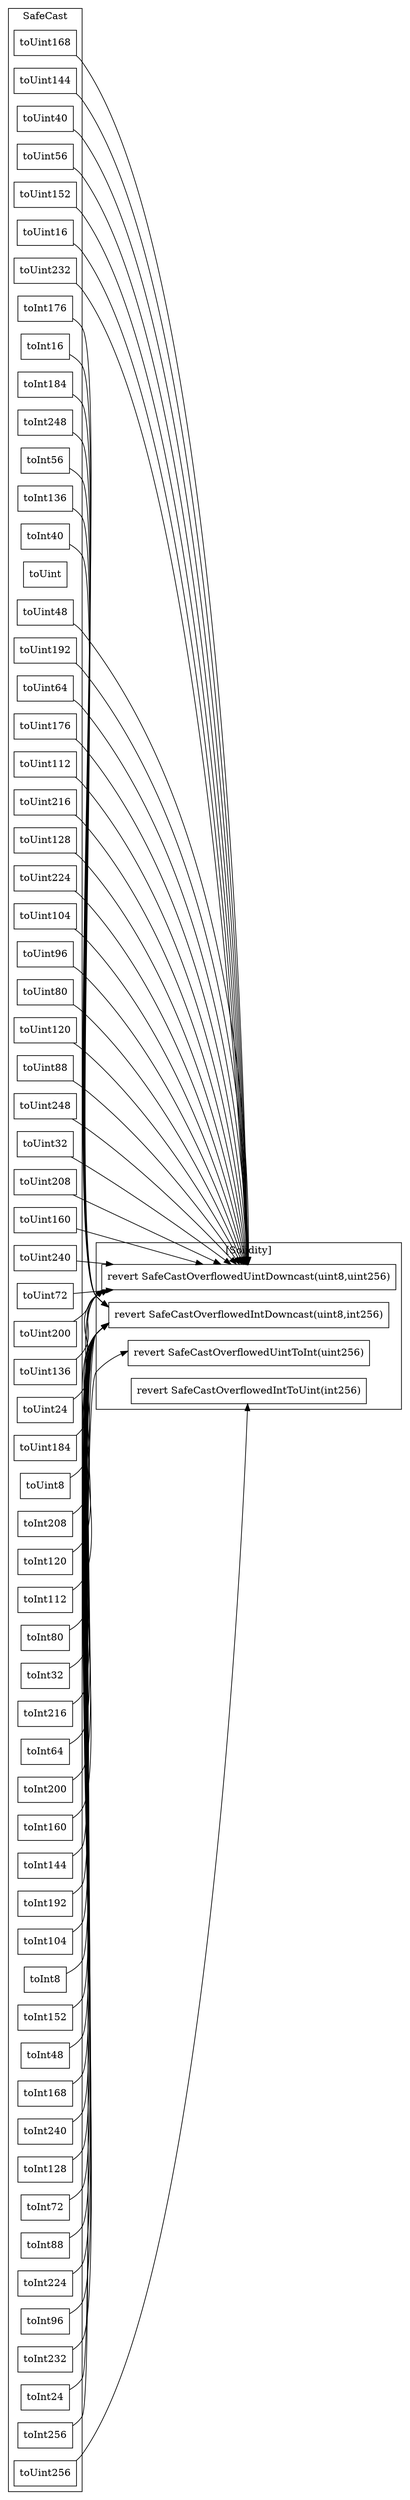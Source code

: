 strict digraph {
rankdir="LR"
node [shape=box]
subgraph cluster_4425_SafeCast {
label = "SafeCast"
"4425_toUint168" [label="toUint168"]
"4425_toUint144" [label="toUint144"]
"4425_toUint40" [label="toUint40"]
"4425_toInt176" [label="toInt176"]
"4425_toInt16" [label="toInt16"]
"4425_toUint56" [label="toUint56"]
"4425_toInt184" [label="toInt184"]
"4425_toUint152" [label="toUint152"]
"4425_toInt248" [label="toInt248"]
"4425_toUint16" [label="toUint16"]
"4425_toInt56" [label="toInt56"]
"4425_toUint232" [label="toUint232"]
"4425_toInt136" [label="toInt136"]
"4425_toInt40" [label="toInt40"]
"4425_toUint" [label="toUint"]
"4425_toUint80" [label="toUint80"]
"4425_toUint120" [label="toUint120"]
"4425_toInt192" [label="toInt192"]
"4425_toUint88" [label="toUint88"]
"4425_toInt104" [label="toInt104"]
"4425_toInt8" [label="toInt8"]
"4425_toUint248" [label="toUint248"]
"4425_toInt152" [label="toInt152"]
"4425_toUint32" [label="toUint32"]
"4425_toUint208" [label="toUint208"]
"4425_toInt48" [label="toInt48"]
"4425_toInt168" [label="toInt168"]
"4425_toInt240" [label="toInt240"]
"4425_toUint160" [label="toUint160"]
"4425_toInt128" [label="toInt128"]
"4425_toInt72" [label="toInt72"]
"4425_toInt88" [label="toInt88"]
"4425_toUint240" [label="toUint240"]
"4425_toUint72" [label="toUint72"]
"4425_toInt224" [label="toInt224"]
"4425_toUint200" [label="toUint200"]
"4425_toUint136" [label="toUint136"]
"4425_toUint24" [label="toUint24"]
"4425_toUint184" [label="toUint184"]
"4425_toUint8" [label="toUint8"]
"4425_toInt96" [label="toInt96"]
"4425_toUint48" [label="toUint48"]
"4425_toInt232" [label="toInt232"]
"4425_toUint192" [label="toUint192"]
"4425_toUint64" [label="toUint64"]
"4425_toUint176" [label="toUint176"]
"4425_toInt24" [label="toInt24"]
"4425_toUint112" [label="toUint112"]
"4425_toInt208" [label="toInt208"]
"4425_toInt120" [label="toInt120"]
"4425_toInt112" [label="toInt112"]
"4425_toUint216" [label="toUint216"]
"4425_toUint128" [label="toUint128"]
"4425_toInt80" [label="toInt80"]
"4425_toInt32" [label="toInt32"]
"4425_toInt256" [label="toInt256"]
"4425_toInt216" [label="toInt216"]
"4425_toInt64" [label="toInt64"]
"4425_toUint224" [label="toUint224"]
"4425_toInt200" [label="toInt200"]
"4425_toInt160" [label="toInt160"]
"4425_toUint104" [label="toUint104"]
"4425_toUint96" [label="toUint96"]
"4425_toInt144" [label="toInt144"]
"4425_toUint256" [label="toUint256"]
}subgraph cluster_solidity {
label = "[Solidity]"
"revert SafeCastOverflowedUintDowncast(uint8,uint256)" 
"revert SafeCastOverflowedIntDowncast(uint8,int256)" 
"revert SafeCastOverflowedIntToUint(int256)" 
"revert SafeCastOverflowedUintToInt(uint256)" 
"4425_toInt160" -> "revert SafeCastOverflowedIntDowncast(uint8,int256)"
"4425_toInt112" -> "revert SafeCastOverflowedIntDowncast(uint8,int256)"
"4425_toUint16" -> "revert SafeCastOverflowedUintDowncast(uint8,uint256)"
"4425_toInt216" -> "revert SafeCastOverflowedIntDowncast(uint8,int256)"
"4425_toInt192" -> "revert SafeCastOverflowedIntDowncast(uint8,int256)"
"4425_toUint184" -> "revert SafeCastOverflowedUintDowncast(uint8,uint256)"
"4425_toInt8" -> "revert SafeCastOverflowedIntDowncast(uint8,int256)"
"4425_toUint24" -> "revert SafeCastOverflowedUintDowncast(uint8,uint256)"
"4425_toInt144" -> "revert SafeCastOverflowedIntDowncast(uint8,int256)"
"4425_toUint72" -> "revert SafeCastOverflowedUintDowncast(uint8,uint256)"
"4425_toInt40" -> "revert SafeCastOverflowedIntDowncast(uint8,int256)"
"4425_toUint216" -> "revert SafeCastOverflowedUintDowncast(uint8,uint256)"
"4425_toUint40" -> "revert SafeCastOverflowedUintDowncast(uint8,uint256)"
"4425_toUint96" -> "revert SafeCastOverflowedUintDowncast(uint8,uint256)"
"4425_toInt128" -> "revert SafeCastOverflowedIntDowncast(uint8,int256)"
"4425_toUint32" -> "revert SafeCastOverflowedUintDowncast(uint8,uint256)"
"4425_toUint120" -> "revert SafeCastOverflowedUintDowncast(uint8,uint256)"
"4425_toUint112" -> "revert SafeCastOverflowedUintDowncast(uint8,uint256)"
"4425_toInt88" -> "revert SafeCastOverflowedIntDowncast(uint8,int256)"
"4425_toUint168" -> "revert SafeCastOverflowedUintDowncast(uint8,uint256)"
"4425_toUint144" -> "revert SafeCastOverflowedUintDowncast(uint8,uint256)"
"4425_toInt240" -> "revert SafeCastOverflowedIntDowncast(uint8,int256)"
"4425_toInt224" -> "revert SafeCastOverflowedIntDowncast(uint8,int256)"
"4425_toInt48" -> "revert SafeCastOverflowedIntDowncast(uint8,int256)"
"4425_toInt184" -> "revert SafeCastOverflowedIntDowncast(uint8,int256)"
"4425_toInt200" -> "revert SafeCastOverflowedIntDowncast(uint8,int256)"
"4425_toUint224" -> "revert SafeCastOverflowedUintDowncast(uint8,uint256)"
"4425_toUint8" -> "revert SafeCastOverflowedUintDowncast(uint8,uint256)"
"4425_toUint136" -> "revert SafeCastOverflowedUintDowncast(uint8,uint256)"
"4425_toUint88" -> "revert SafeCastOverflowedUintDowncast(uint8,uint256)"
"4425_toInt72" -> "revert SafeCastOverflowedIntDowncast(uint8,int256)"
"4425_toUint160" -> "revert SafeCastOverflowedUintDowncast(uint8,uint256)"
"4425_toUint128" -> "revert SafeCastOverflowedUintDowncast(uint8,uint256)"
"4425_toUint208" -> "revert SafeCastOverflowedUintDowncast(uint8,uint256)"
"4425_toUint104" -> "revert SafeCastOverflowedUintDowncast(uint8,uint256)"
"4425_toInt80" -> "revert SafeCastOverflowedIntDowncast(uint8,int256)"
"4425_toUint48" -> "revert SafeCastOverflowedUintDowncast(uint8,uint256)"
"4425_toInt176" -> "revert SafeCastOverflowedIntDowncast(uint8,int256)"
"4425_toInt248" -> "revert SafeCastOverflowedIntDowncast(uint8,int256)"
"4425_toInt136" -> "revert SafeCastOverflowedIntDowncast(uint8,int256)"
"4425_toInt208" -> "revert SafeCastOverflowedIntDowncast(uint8,int256)"
"4425_toInt232" -> "revert SafeCastOverflowedIntDowncast(uint8,int256)"
"4425_toUint200" -> "revert SafeCastOverflowedUintDowncast(uint8,uint256)"
"4425_toInt96" -> "revert SafeCastOverflowedIntDowncast(uint8,int256)"
"4425_toInt32" -> "revert SafeCastOverflowedIntDowncast(uint8,int256)"
"4425_toInt16" -> "revert SafeCastOverflowedIntDowncast(uint8,int256)"
"4425_toUint176" -> "revert SafeCastOverflowedUintDowncast(uint8,uint256)"
"4425_toUint80" -> "revert SafeCastOverflowedUintDowncast(uint8,uint256)"
"4425_toUint64" -> "revert SafeCastOverflowedUintDowncast(uint8,uint256)"
"4425_toInt104" -> "revert SafeCastOverflowedIntDowncast(uint8,int256)"
"4425_toInt24" -> "revert SafeCastOverflowedIntDowncast(uint8,int256)"
"4425_toInt120" -> "revert SafeCastOverflowedIntDowncast(uint8,int256)"
"4425_toInt152" -> "revert SafeCastOverflowedIntDowncast(uint8,int256)"
"4425_toInt64" -> "revert SafeCastOverflowedIntDowncast(uint8,int256)"
"4425_toInt168" -> "revert SafeCastOverflowedIntDowncast(uint8,int256)"
"4425_toUint232" -> "revert SafeCastOverflowedUintDowncast(uint8,uint256)"
"4425_toUint192" -> "revert SafeCastOverflowedUintDowncast(uint8,uint256)"
"4425_toUint56" -> "revert SafeCastOverflowedUintDowncast(uint8,uint256)"
"4425_toUint256" -> "revert SafeCastOverflowedIntToUint(int256)"
"4425_toInt256" -> "revert SafeCastOverflowedUintToInt(uint256)"
"4425_toUint248" -> "revert SafeCastOverflowedUintDowncast(uint8,uint256)"
"4425_toUint240" -> "revert SafeCastOverflowedUintDowncast(uint8,uint256)"
"4425_toUint152" -> "revert SafeCastOverflowedUintDowncast(uint8,uint256)"
"4425_toInt56" -> "revert SafeCastOverflowedIntDowncast(uint8,int256)"
}
}